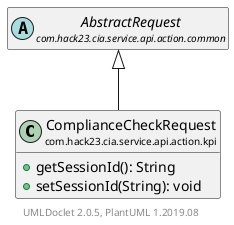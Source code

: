 @startuml
    set namespaceSeparator none
    hide empty fields
    hide empty methods

    class "<size:14>ComplianceCheckRequest\n<size:10>com.hack23.cia.service.api.action.kpi" as com.hack23.cia.service.api.action.kpi.ComplianceCheckRequest [[ComplianceCheckRequest.html]] {
        +getSessionId(): String
        +setSessionId(String): void
    }

    abstract class "<size:14>AbstractRequest\n<size:10>com.hack23.cia.service.api.action.common" as com.hack23.cia.service.api.action.common.AbstractRequest [[../common/AbstractRequest.html]]

    com.hack23.cia.service.api.action.common.AbstractRequest <|-- com.hack23.cia.service.api.action.kpi.ComplianceCheckRequest

    center footer UMLDoclet 2.0.5, PlantUML 1.2019.08
@enduml
